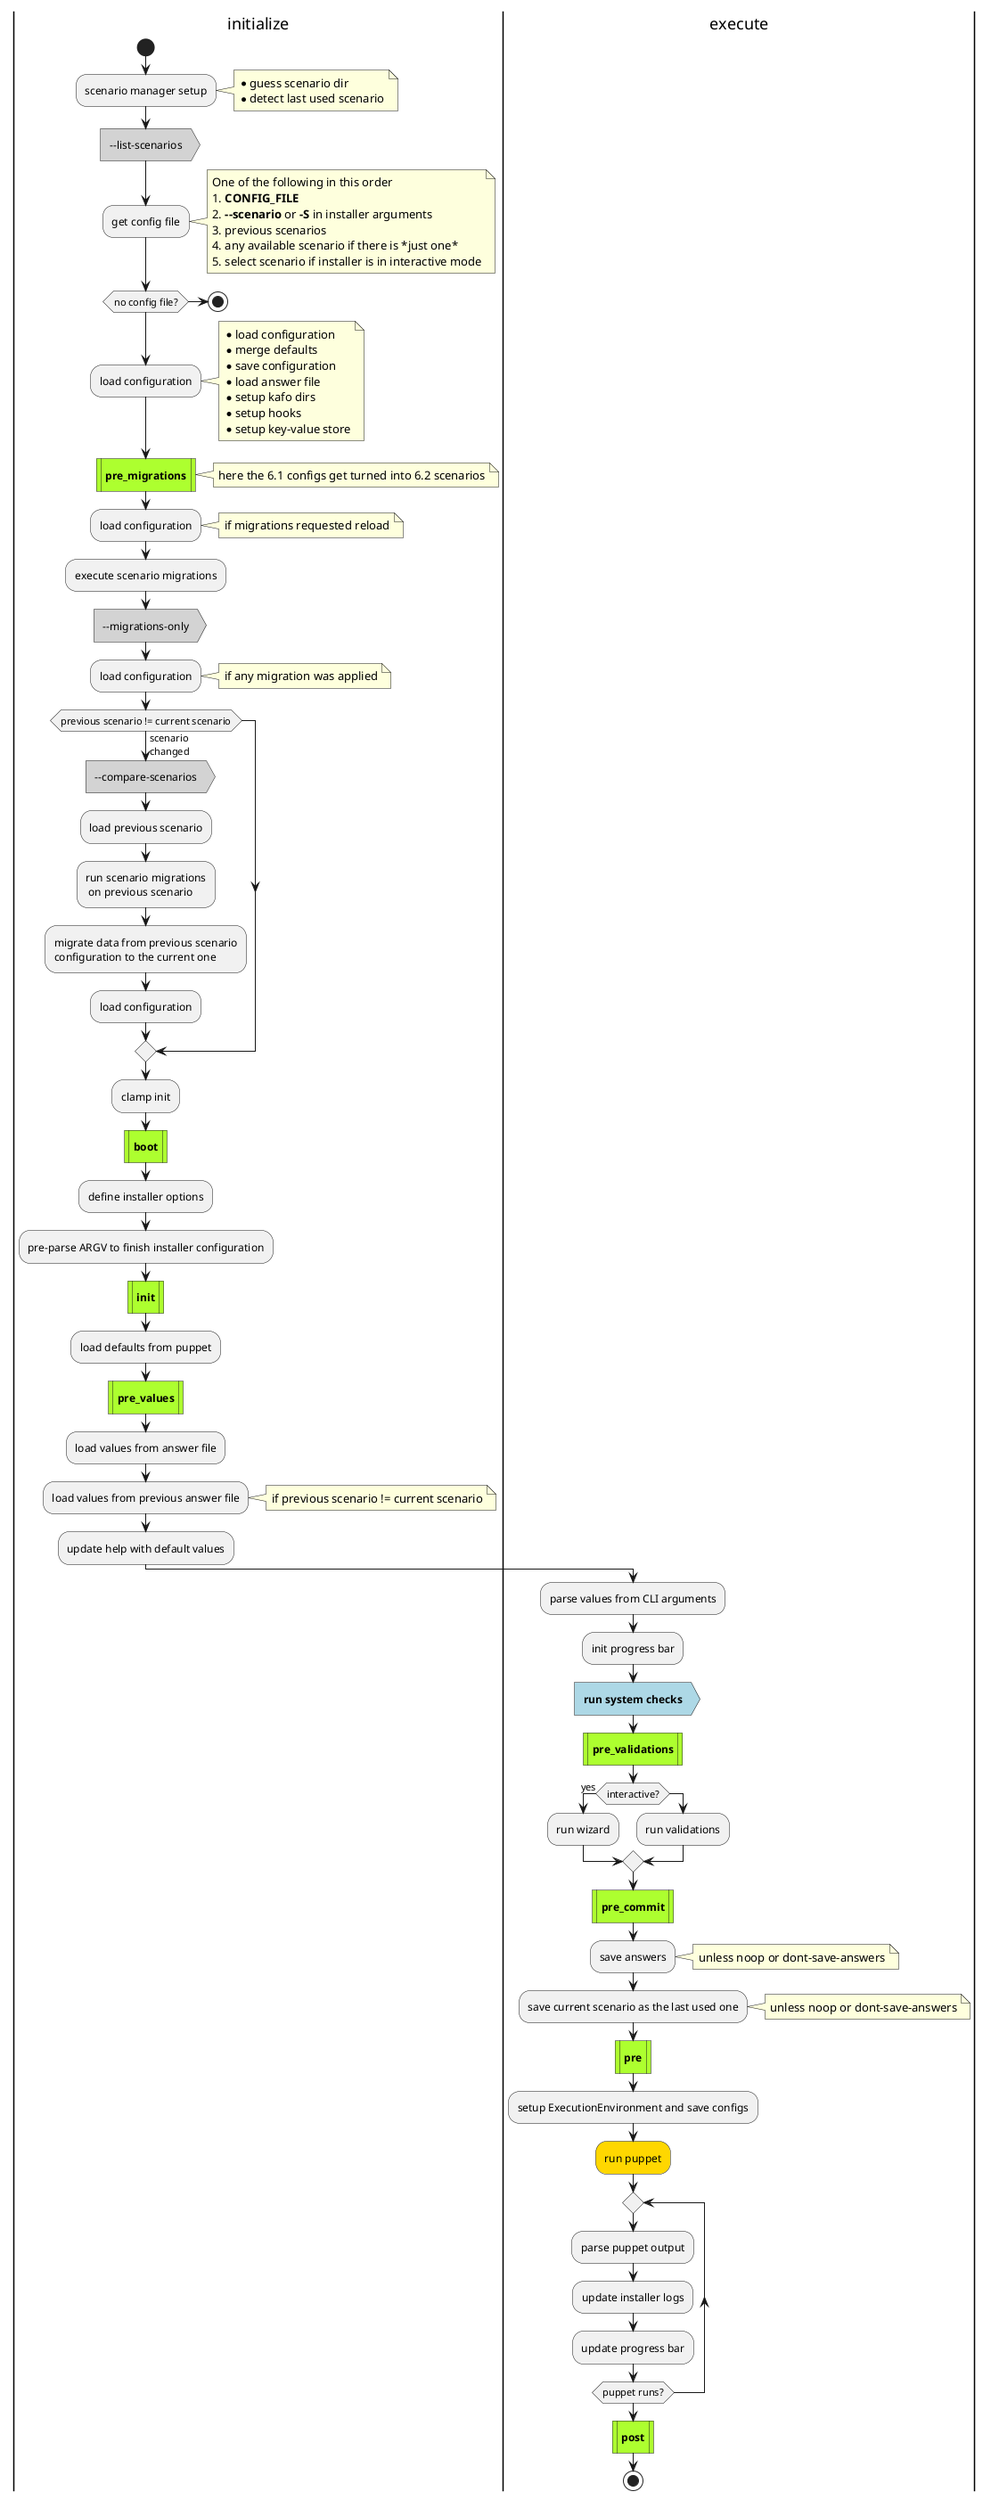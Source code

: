 /'Use PlantUML (http://plantuml.com/starting) to render this file to other formats like PNG, SVG, EPS'/
@startuml
  |initialize|
  start
  :scenario manager setup;
  note right
    * guess scenario dir
    * detect last used scenario
  end note
  #LightGrey:--list-scenarios>
  :get config file;
  note right
    One of the following in this order
    # **CONFIG_FILE**
    # **--scenario** or **-S** in installer arguments
    # previous scenarios
    # any available scenario if there is *just one*
    # select scenario if installer is in interactive mode
  end note

  if (no config file?)
    stop
  endif

  :load configuration;
  note right
    * load configuration
    * merge defaults
    * save configuration
    * load answer file
    * setup kafo dirs
    * setup hooks
    * setup key-value store
  end note

  #greenyellow:**pre_migrations**|
  note right: here the 6.1 configs get turned into 6.2 scenarios

  :load configuration;
  note right: if migrations requested reload

  :execute scenario migrations;

  #LightGrey:--migrations-only>
  :load configuration;
  note right: if any migration was applied

  if (previous scenario != current scenario) then (scenario\nchanged)
    #LightGrey:--compare-scenarios>
    :load previous scenario;
    :run scenario migrations
     on previous scenario;
    :migrate data from previous scenario
    configuration to the current one;
    :load configuration;
  endif

  :clamp init;

  #Greenyellow:**boot**|

  :define installer options;
  :pre-parse ARGV to finish installer configuration;

  #Greenyellow:**init**|

  :load defaults from puppet;
  #Greenyellow:**pre_values**|
  :load values from answer file;
  :load values from previous answer file;
  note right: if previous scenario != current scenario

  :update help with default values;
  |execute|
  :parse values from CLI arguments;

  :init progress bar;

  #LightBlue:**run system checks**>
  #Greenyellow:**pre_validations**|

  if (interactive?) then (yes)
    :run wizard;
  else
    :run validations;
  endif

  #Greenyellow:**pre_commit**|

  :save answers;
  note right: unless noop or dont-save-answers
  :save current scenario as the last used one;
  note right: unless noop or dont-save-answers

  #Greenyellow:**pre**|

  :setup ExecutionEnvironment and save configs;

  #Gold:run puppet;
  repeat
    :parse puppet output;
    :update installer logs;
    :update progress bar;
  repeat while (puppet runs?)

  #Greenyellow:**post**|

  stop
@enduml
